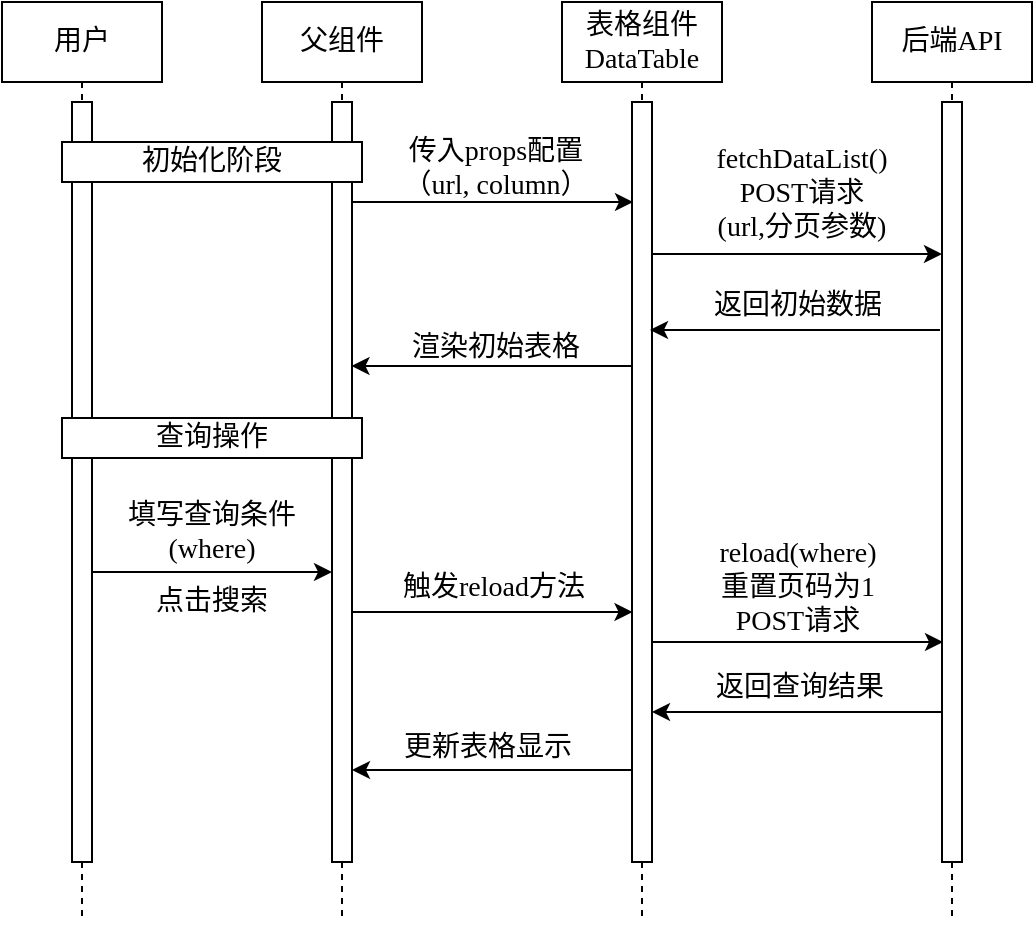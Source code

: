 <mxfile version="26.2.14">
  <diagram name="Page-1" id="2YBvvXClWsGukQMizWep">
    <mxGraphModel dx="631" dy="588" grid="1" gridSize="10" guides="1" tooltips="1" connect="1" arrows="1" fold="1" page="1" pageScale="1" pageWidth="1100" pageHeight="850" math="0" shadow="0">
      <root>
        <mxCell id="0" />
        <mxCell id="1" parent="0" />
        <mxCell id="1x29o_3ZwKhWgOv2N2SG-2" value="用户" style="shape=umlLifeline;perimeter=lifelinePerimeter;whiteSpace=wrap;html=1;container=1;dropTarget=0;collapsible=0;recursiveResize=0;outlineConnect=0;portConstraint=eastwest;newEdgeStyle={&quot;curved&quot;:0,&quot;rounded&quot;:0};fontFamily=宋体;fontSize=14;" vertex="1" parent="1">
          <mxGeometry x="30" y="50" width="80" height="460" as="geometry" />
        </mxCell>
        <mxCell id="1x29o_3ZwKhWgOv2N2SG-4" value="" style="html=1;points=[[0,0,0,0,5],[0,1,0,0,-5],[1,0,0,0,5],[1,1,0,0,-5]];perimeter=orthogonalPerimeter;outlineConnect=0;targetShapes=umlLifeline;portConstraint=eastwest;newEdgeStyle={&quot;curved&quot;:0,&quot;rounded&quot;:0};fontFamily=宋体;fontSize=14;" vertex="1" parent="1x29o_3ZwKhWgOv2N2SG-2">
          <mxGeometry x="35" y="50" width="10" height="380" as="geometry" />
        </mxCell>
        <mxCell id="1x29o_3ZwKhWgOv2N2SG-3" value="父组件" style="shape=umlLifeline;perimeter=lifelinePerimeter;whiteSpace=wrap;html=1;container=1;dropTarget=0;collapsible=0;recursiveResize=0;outlineConnect=0;portConstraint=eastwest;newEdgeStyle={&quot;curved&quot;:0,&quot;rounded&quot;:0};fontFamily=宋体;fontSize=14;" vertex="1" parent="1">
          <mxGeometry x="160" y="50" width="80" height="460" as="geometry" />
        </mxCell>
        <mxCell id="1x29o_3ZwKhWgOv2N2SG-5" value="" style="html=1;points=[[0,0,0,0,5],[0,1,0,0,-5],[1,0,0,0,5],[1,1,0,0,-5]];perimeter=orthogonalPerimeter;outlineConnect=0;targetShapes=umlLifeline;portConstraint=eastwest;newEdgeStyle={&quot;curved&quot;:0,&quot;rounded&quot;:0};fontFamily=宋体;fontSize=14;" vertex="1" parent="1x29o_3ZwKhWgOv2N2SG-3">
          <mxGeometry x="35" y="50" width="10" height="380" as="geometry" />
        </mxCell>
        <mxCell id="1x29o_3ZwKhWgOv2N2SG-6" value="表格组件&lt;div&gt;DataTable&lt;/div&gt;" style="shape=umlLifeline;perimeter=lifelinePerimeter;whiteSpace=wrap;html=1;container=1;dropTarget=0;collapsible=0;recursiveResize=0;outlineConnect=0;portConstraint=eastwest;newEdgeStyle={&quot;curved&quot;:0,&quot;rounded&quot;:0};fontFamily=宋体;fontSize=14;" vertex="1" parent="1">
          <mxGeometry x="310" y="50" width="80" height="460" as="geometry" />
        </mxCell>
        <mxCell id="1x29o_3ZwKhWgOv2N2SG-7" value="" style="html=1;points=[[0,0,0,0,5],[0,1,0,0,-5],[1,0,0,0,5],[1,1,0,0,-5]];perimeter=orthogonalPerimeter;outlineConnect=0;targetShapes=umlLifeline;portConstraint=eastwest;newEdgeStyle={&quot;curved&quot;:0,&quot;rounded&quot;:0};fontFamily=宋体;fontSize=14;" vertex="1" parent="1x29o_3ZwKhWgOv2N2SG-6">
          <mxGeometry x="35" y="50" width="10" height="380" as="geometry" />
        </mxCell>
        <mxCell id="1x29o_3ZwKhWgOv2N2SG-8" value="后端API" style="shape=umlLifeline;perimeter=lifelinePerimeter;whiteSpace=wrap;html=1;container=1;dropTarget=0;collapsible=0;recursiveResize=0;outlineConnect=0;portConstraint=eastwest;newEdgeStyle={&quot;curved&quot;:0,&quot;rounded&quot;:0};fontFamily=宋体;fontSize=14;" vertex="1" parent="1">
          <mxGeometry x="465" y="50" width="80" height="460" as="geometry" />
        </mxCell>
        <mxCell id="1x29o_3ZwKhWgOv2N2SG-9" value="" style="html=1;points=[[0,0,0,0,5],[0,1,0,0,-5],[1,0,0,0,5],[1,1,0,0,-5]];perimeter=orthogonalPerimeter;outlineConnect=0;targetShapes=umlLifeline;portConstraint=eastwest;newEdgeStyle={&quot;curved&quot;:0,&quot;rounded&quot;:0};fontFamily=宋体;fontSize=14;" vertex="1" parent="1x29o_3ZwKhWgOv2N2SG-8">
          <mxGeometry x="35" y="50" width="10" height="380" as="geometry" />
        </mxCell>
        <mxCell id="1x29o_3ZwKhWgOv2N2SG-13" value="查询操作" style="rounded=0;whiteSpace=wrap;html=1;fontSize=14;fontFamily=宋体;" vertex="1" parent="1">
          <mxGeometry x="60" y="258" width="150" height="20" as="geometry" />
        </mxCell>
        <mxCell id="1x29o_3ZwKhWgOv2N2SG-14" value="" style="endArrow=classic;html=1;rounded=0;fontSize=14;fontFamily=宋体;" edge="1" parent="1">
          <mxGeometry width="50" height="50" relative="1" as="geometry">
            <mxPoint x="205" y="150" as="sourcePoint" />
            <mxPoint x="345.5" y="150" as="targetPoint" />
          </mxGeometry>
        </mxCell>
        <mxCell id="1x29o_3ZwKhWgOv2N2SG-15" value="传入props配置&lt;div&gt;（url, column）&lt;/div&gt;" style="text;html=1;align=center;verticalAlign=middle;whiteSpace=wrap;rounded=0;fontSize=14;fontFamily=宋体;" vertex="1" parent="1">
          <mxGeometry x="222" y="120" width="110" height="26" as="geometry" />
        </mxCell>
        <mxCell id="1x29o_3ZwKhWgOv2N2SG-35" value="初始化阶段" style="rounded=0;whiteSpace=wrap;html=1;fontSize=14;fontFamily=宋体;" vertex="1" parent="1">
          <mxGeometry x="60" y="120" width="150" height="20" as="geometry" />
        </mxCell>
        <mxCell id="1x29o_3ZwKhWgOv2N2SG-49" value="" style="group" vertex="1" connectable="0" parent="1">
          <mxGeometry x="354" y="189" width="145" height="26" as="geometry" />
        </mxCell>
        <mxCell id="1x29o_3ZwKhWgOv2N2SG-24" value="" style="endArrow=classic;html=1;rounded=0;" edge="1" parent="1x29o_3ZwKhWgOv2N2SG-49">
          <mxGeometry width="50" height="50" relative="1" as="geometry">
            <mxPoint x="145" y="25" as="sourcePoint" />
            <mxPoint y="25" as="targetPoint" />
          </mxGeometry>
        </mxCell>
        <mxCell id="1x29o_3ZwKhWgOv2N2SG-33" value="返回初始数据" style="text;html=1;align=center;verticalAlign=middle;whiteSpace=wrap;rounded=0;fontSize=14;fontFamily=宋体;spacing=0;" vertex="1" parent="1x29o_3ZwKhWgOv2N2SG-49">
          <mxGeometry x="19" width="110" height="26" as="geometry" />
        </mxCell>
        <mxCell id="1x29o_3ZwKhWgOv2N2SG-50" value="" style="group" vertex="1" connectable="0" parent="1">
          <mxGeometry x="355" y="380" width="145" height="26" as="geometry" />
        </mxCell>
        <mxCell id="1x29o_3ZwKhWgOv2N2SG-51" value="" style="endArrow=classic;html=1;rounded=0;" edge="1" parent="1x29o_3ZwKhWgOv2N2SG-50">
          <mxGeometry width="50" height="50" relative="1" as="geometry">
            <mxPoint x="145" y="25" as="sourcePoint" />
            <mxPoint y="25" as="targetPoint" />
          </mxGeometry>
        </mxCell>
        <mxCell id="1x29o_3ZwKhWgOv2N2SG-52" value="返回查询结果" style="text;html=1;align=center;verticalAlign=middle;whiteSpace=wrap;rounded=0;fontSize=14;fontFamily=宋体;spacing=0;" vertex="1" parent="1x29o_3ZwKhWgOv2N2SG-50">
          <mxGeometry x="19" width="110" height="26" as="geometry" />
        </mxCell>
        <mxCell id="1x29o_3ZwKhWgOv2N2SG-53" value="" style="group" vertex="1" connectable="0" parent="1">
          <mxGeometry x="355" y="133" width="145" height="43" as="geometry" />
        </mxCell>
        <mxCell id="1x29o_3ZwKhWgOv2N2SG-20" value="" style="endArrow=classic;html=1;rounded=0;fontSize=14;fontFamily=宋体;" edge="1" parent="1x29o_3ZwKhWgOv2N2SG-53">
          <mxGeometry width="50" height="50" relative="1" as="geometry">
            <mxPoint y="43" as="sourcePoint" />
            <mxPoint x="145" y="43" as="targetPoint" />
          </mxGeometry>
        </mxCell>
        <mxCell id="1x29o_3ZwKhWgOv2N2SG-21" value="fetchDataList()&lt;div&gt;POST请求&lt;div&gt;(url,分页参数)&lt;/div&gt;&lt;/div&gt;" style="text;html=1;align=center;verticalAlign=middle;whiteSpace=wrap;rounded=0;fontSize=14;fontFamily=宋体;" vertex="1" parent="1x29o_3ZwKhWgOv2N2SG-53">
          <mxGeometry x="20" width="110" height="26" as="geometry" />
        </mxCell>
        <mxCell id="1x29o_3ZwKhWgOv2N2SG-54" value="" style="group" vertex="1" connectable="0" parent="1">
          <mxGeometry x="204.75" y="210" width="127" height="26" as="geometry" />
        </mxCell>
        <mxCell id="1x29o_3ZwKhWgOv2N2SG-25" value="渲染初始表格" style="text;html=1;align=center;verticalAlign=middle;whiteSpace=wrap;rounded=0;fontSize=14;fontFamily=宋体;" vertex="1" parent="1x29o_3ZwKhWgOv2N2SG-54">
          <mxGeometry x="17" width="110" height="26" as="geometry" />
        </mxCell>
        <mxCell id="1x29o_3ZwKhWgOv2N2SG-34" value="" style="endArrow=classic;html=1;rounded=0;" edge="1" parent="1x29o_3ZwKhWgOv2N2SG-54" source="1x29o_3ZwKhWgOv2N2SG-7">
          <mxGeometry width="50" height="50" relative="1" as="geometry">
            <mxPoint x="135" y="22" as="sourcePoint" />
            <mxPoint y="22" as="targetPoint" />
          </mxGeometry>
        </mxCell>
        <mxCell id="1x29o_3ZwKhWgOv2N2SG-55" value="" style="group" vertex="1" connectable="0" parent="1">
          <mxGeometry x="85" y="300" width="100" height="65" as="geometry" />
        </mxCell>
        <mxCell id="1x29o_3ZwKhWgOv2N2SG-39" value="填写查询条件(where)" style="text;html=1;align=center;verticalAlign=middle;whiteSpace=wrap;rounded=0;fontFamily=宋体;fontSize=14;fontColor=default;" vertex="1" parent="1x29o_3ZwKhWgOv2N2SG-55">
          <mxGeometry width="100" height="30" as="geometry" />
        </mxCell>
        <mxCell id="1x29o_3ZwKhWgOv2N2SG-40" value="点击搜索" style="text;html=1;align=center;verticalAlign=middle;whiteSpace=wrap;rounded=0;fontFamily=宋体;fontSize=14;fontColor=default;spacing=0;" vertex="1" parent="1x29o_3ZwKhWgOv2N2SG-55">
          <mxGeometry y="35" width="100" height="30" as="geometry" />
        </mxCell>
        <mxCell id="1x29o_3ZwKhWgOv2N2SG-37" value="" style="endArrow=classic;html=1;rounded=0;" edge="1" parent="1x29o_3ZwKhWgOv2N2SG-55">
          <mxGeometry width="50" height="50" relative="1" as="geometry">
            <mxPoint x="-10" y="35" as="sourcePoint" />
            <mxPoint x="110" y="35" as="targetPoint" />
          </mxGeometry>
        </mxCell>
        <mxCell id="1x29o_3ZwKhWgOv2N2SG-56" value="" style="group" vertex="1" connectable="0" parent="1">
          <mxGeometry x="204.75" y="330" width="140.5" height="26" as="geometry" />
        </mxCell>
        <mxCell id="1x29o_3ZwKhWgOv2N2SG-41" value="" style="endArrow=classic;html=1;rounded=0;fontSize=14;fontFamily=宋体;" edge="1" parent="1x29o_3ZwKhWgOv2N2SG-56">
          <mxGeometry width="50" height="50" relative="1" as="geometry">
            <mxPoint y="25" as="sourcePoint" />
            <mxPoint x="140.5" y="25" as="targetPoint" />
          </mxGeometry>
        </mxCell>
        <mxCell id="1x29o_3ZwKhWgOv2N2SG-42" value="触发reload方法" style="text;html=1;align=center;verticalAlign=middle;whiteSpace=wrap;rounded=0;fontSize=14;fontFamily=宋体;" vertex="1" parent="1x29o_3ZwKhWgOv2N2SG-56">
          <mxGeometry x="16.25" width="110" height="26" as="geometry" />
        </mxCell>
        <mxCell id="1x29o_3ZwKhWgOv2N2SG-57" value="" style="group" vertex="1" connectable="0" parent="1">
          <mxGeometry x="355.5" y="330" width="145" height="40" as="geometry" />
        </mxCell>
        <mxCell id="1x29o_3ZwKhWgOv2N2SG-45" value="" style="endArrow=classic;html=1;rounded=0;fontSize=14;fontFamily=宋体;" edge="1" parent="1x29o_3ZwKhWgOv2N2SG-57">
          <mxGeometry width="50" height="50" relative="1" as="geometry">
            <mxPoint y="40" as="sourcePoint" />
            <mxPoint x="145" y="40" as="targetPoint" />
          </mxGeometry>
        </mxCell>
        <mxCell id="1x29o_3ZwKhWgOv2N2SG-46" value="reload(where)&lt;div&gt;重置页码为1&lt;/div&gt;&lt;div&gt;POST请求&lt;/div&gt;" style="text;html=1;align=center;verticalAlign=middle;whiteSpace=wrap;rounded=0;fontSize=14;fontFamily=宋体;" vertex="1" parent="1x29o_3ZwKhWgOv2N2SG-57">
          <mxGeometry x="17" width="110" height="26" as="geometry" />
        </mxCell>
        <mxCell id="1x29o_3ZwKhWgOv2N2SG-74" value="" style="group" vertex="1" connectable="0" parent="1">
          <mxGeometry x="214.205" y="410" width="130.362" height="26" as="geometry" />
        </mxCell>
        <mxCell id="1x29o_3ZwKhWgOv2N2SG-62" value="更新表格显示" style="text;html=1;align=center;verticalAlign=middle;whiteSpace=wrap;rounded=0;fontSize=14;fontFamily=宋体;" vertex="1" parent="1x29o_3ZwKhWgOv2N2SG-74">
          <mxGeometry width="117.795" height="26" as="geometry" />
        </mxCell>
        <mxCell id="1x29o_3ZwKhWgOv2N2SG-63" value="" style="endArrow=classic;html=1;rounded=0;" edge="1" parent="1x29o_3ZwKhWgOv2N2SG-74" target="1x29o_3ZwKhWgOv2N2SG-5">
          <mxGeometry width="50" height="50" relative="1" as="geometry">
            <mxPoint x="130.362" y="24" as="sourcePoint" />
            <mxPoint x="-4.205" y="24" as="targetPoint" />
          </mxGeometry>
        </mxCell>
      </root>
    </mxGraphModel>
  </diagram>
</mxfile>
